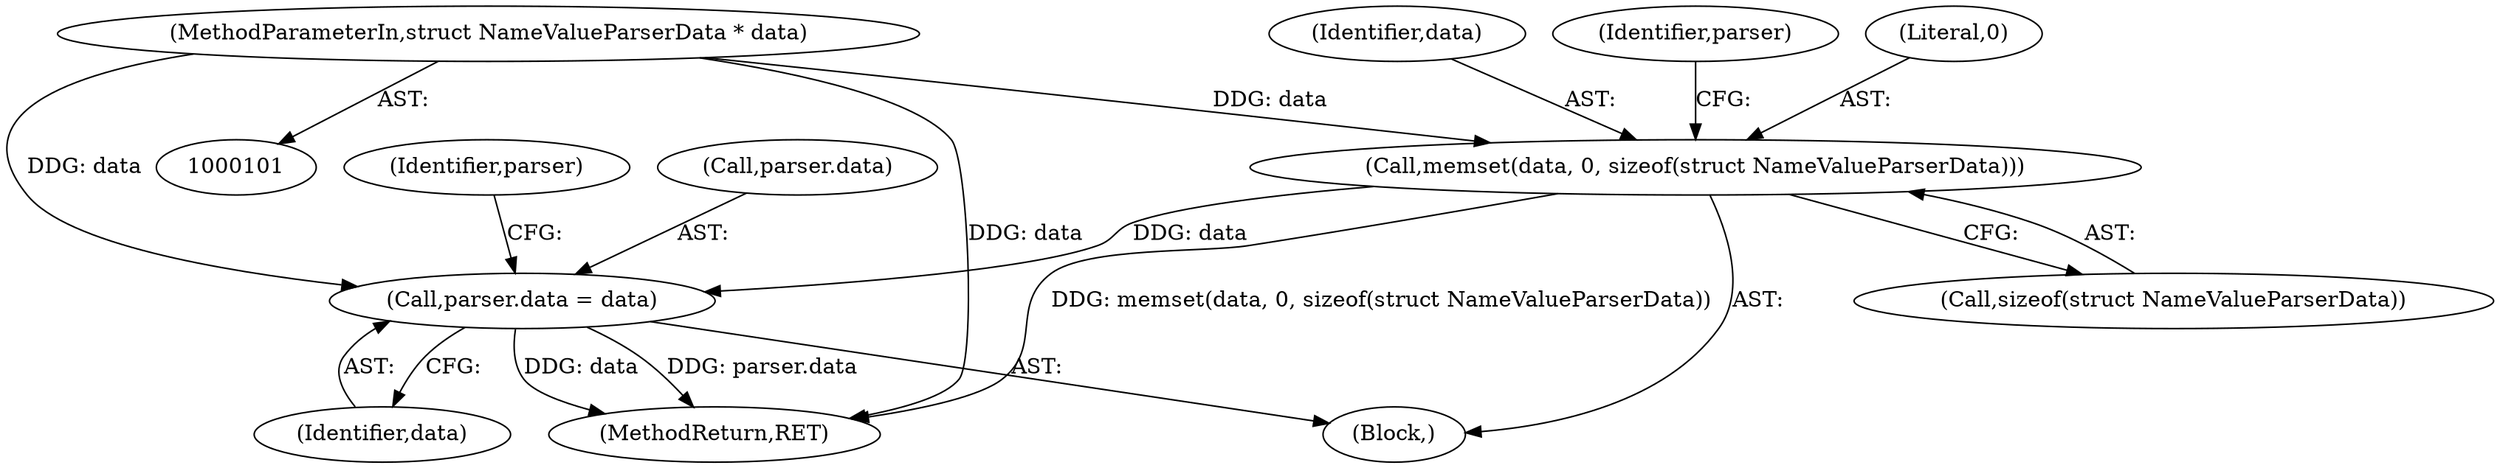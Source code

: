 digraph "0_miniupnp_7aeb624b44f86d335841242ff427433190e7168a@API" {
"1000107" [label="(Call,memset(data, 0, sizeof(struct NameValueParserData)))"];
"1000104" [label="(MethodParameterIn,struct NameValueParserData * data)"];
"1000122" [label="(Call,parser.data = data)"];
"1000104" [label="(MethodParameterIn,struct NameValueParserData * data)"];
"1000110" [label="(Call,sizeof(struct NameValueParserData))"];
"1000129" [label="(Identifier,parser)"];
"1000107" [label="(Call,memset(data, 0, sizeof(struct NameValueParserData)))"];
"1000150" [label="(MethodReturn,RET)"];
"1000109" [label="(Literal,0)"];
"1000108" [label="(Identifier,data)"];
"1000123" [label="(Call,parser.data)"];
"1000122" [label="(Call,parser.data = data)"];
"1000105" [label="(Block,)"];
"1000126" [label="(Identifier,data)"];
"1000114" [label="(Identifier,parser)"];
"1000107" -> "1000105"  [label="AST: "];
"1000107" -> "1000110"  [label="CFG: "];
"1000108" -> "1000107"  [label="AST: "];
"1000109" -> "1000107"  [label="AST: "];
"1000110" -> "1000107"  [label="AST: "];
"1000114" -> "1000107"  [label="CFG: "];
"1000107" -> "1000150"  [label="DDG: memset(data, 0, sizeof(struct NameValueParserData))"];
"1000104" -> "1000107"  [label="DDG: data"];
"1000107" -> "1000122"  [label="DDG: data"];
"1000104" -> "1000101"  [label="AST: "];
"1000104" -> "1000150"  [label="DDG: data"];
"1000104" -> "1000122"  [label="DDG: data"];
"1000122" -> "1000105"  [label="AST: "];
"1000122" -> "1000126"  [label="CFG: "];
"1000123" -> "1000122"  [label="AST: "];
"1000126" -> "1000122"  [label="AST: "];
"1000129" -> "1000122"  [label="CFG: "];
"1000122" -> "1000150"  [label="DDG: data"];
"1000122" -> "1000150"  [label="DDG: parser.data"];
}
